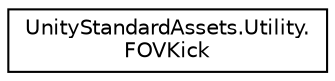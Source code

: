 digraph "Graphical Class Hierarchy"
{
 // LATEX_PDF_SIZE
  edge [fontname="Helvetica",fontsize="10",labelfontname="Helvetica",labelfontsize="10"];
  node [fontname="Helvetica",fontsize="10",shape=record];
  rankdir="LR";
  Node0 [label="UnityStandardAssets.Utility.\lFOVKick",height=0.2,width=0.4,color="black", fillcolor="white", style="filled",URL="$class_unity_standard_assets_1_1_utility_1_1_f_o_v_kick.html",tooltip=" "];
}
